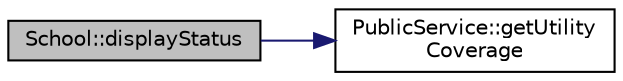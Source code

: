 digraph "School::displayStatus"
{
 // LATEX_PDF_SIZE
  edge [fontname="Helvetica",fontsize="10",labelfontname="Helvetica",labelfontsize="10"];
  node [fontname="Helvetica",fontsize="10",shape=record];
  rankdir="LR";
  Node1 [label="School::displayStatus",height=0.2,width=0.4,color="black", fillcolor="grey75", style="filled", fontcolor="black",tooltip="Pure virtual function to display the status of the public service."];
  Node1 -> Node2 [color="midnightblue",fontsize="10",style="solid",fontname="Helvetica"];
  Node2 [label="PublicService::getUtility\lCoverage",height=0.2,width=0.4,color="black", fillcolor="white", style="filled",URL="$classPublicService.html#adca409566d83d50d512ec144e2dd1bd7",tooltip="Calculates the coverage of utilities connected to the public service."];
}
